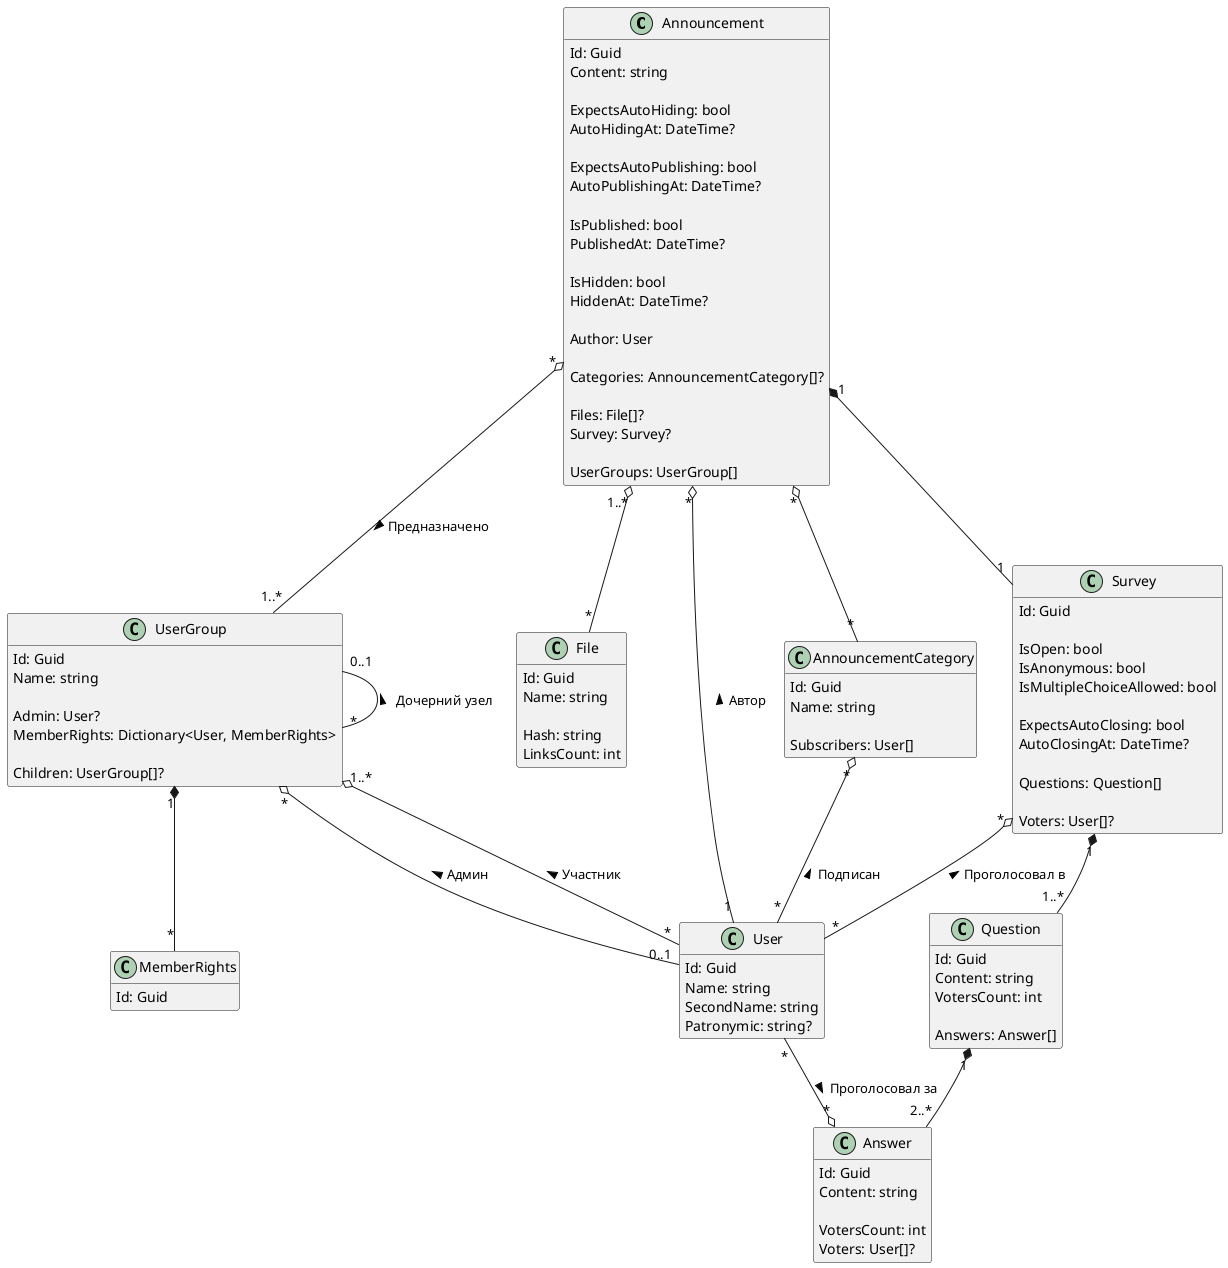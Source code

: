 @startuml
'https://plantuml.com/class-diagram

'left to right direction

hide methods

class Announcement {
    Id: Guid
    Content: string
    
    ExpectsAutoHiding: bool
    AutoHidingAt: DateTime?
    
    ExpectsAutoPublishing: bool
    AutoPublishingAt: DateTime?
    
    IsPublished: bool
    PublishedAt: DateTime?
    
    IsHidden: bool    
    HiddenAt: DateTime?
    
    Author: User
    
    Categories: AnnouncementCategory[]?
    
    Files: File[]?
    Survey: Survey?
    
    UserGroups: UserGroup[]
}

class AnnouncementCategory {
    Id: Guid
    Name: string
    
    Subscribers: User[]
}
Announcement "*" o-- "*" AnnouncementCategory

class File {
    Id: Guid
    Name: string
    
    Hash: string
    LinksCount: int
}
Announcement "1..*" o-- "*" File

class UserGroup {
    Id: Guid
    Name: string
    
    Admin: User?
    MemberRights: Dictionary<User, MemberRights>
    
    Children: UserGroup[]?
}
UserGroup "0..1" -- "*" UserGroup : < Дочерний узел
Announcement "*" o-- "1..*" UserGroup : > Предназначено

class MemberRights {
    Id: Guid
    ' todo продумать права
}
UserGroup "1" *-- "*" MemberRights

class User {
    Id: Guid
    Name: string
    SecondName: string
    Patronymic: string?
}
UserGroup "*" o-- "0..1" User : < Админ
UserGroup "1..*" o-- "*" User : < Участник
Announcement "*" o-- "1" User : < Автор
AnnouncementCategory "*" o-- "*" User : < Подписан
Survey "*" o-- "*" User : < Проголосовал в 

class Survey {
    Id: Guid
    
    IsOpen: bool
    IsAnonymous: bool
    IsMultipleChoiceAllowed: bool
    
    ExpectsAutoClosing: bool
    AutoClosingAt: DateTime?
    
    Questions: Question[]
    
    Voters: User[]?
}
Announcement "1" *-- "1" Survey
'User "*" -- "*" Survey

class Question {
    Id: Guid
    Content: string
    VotersCount: int
    
    Answers: Answer[]
}
Survey "1" *-- "1..*" Question

class Answer {
    Id: Guid
    Content: string
    
    VotersCount: int
    Voters: User[]?
}
Question "1" *-- "2..*" Answer
User "*" --o "*" Answer : > Проголосовал за



@enduml
